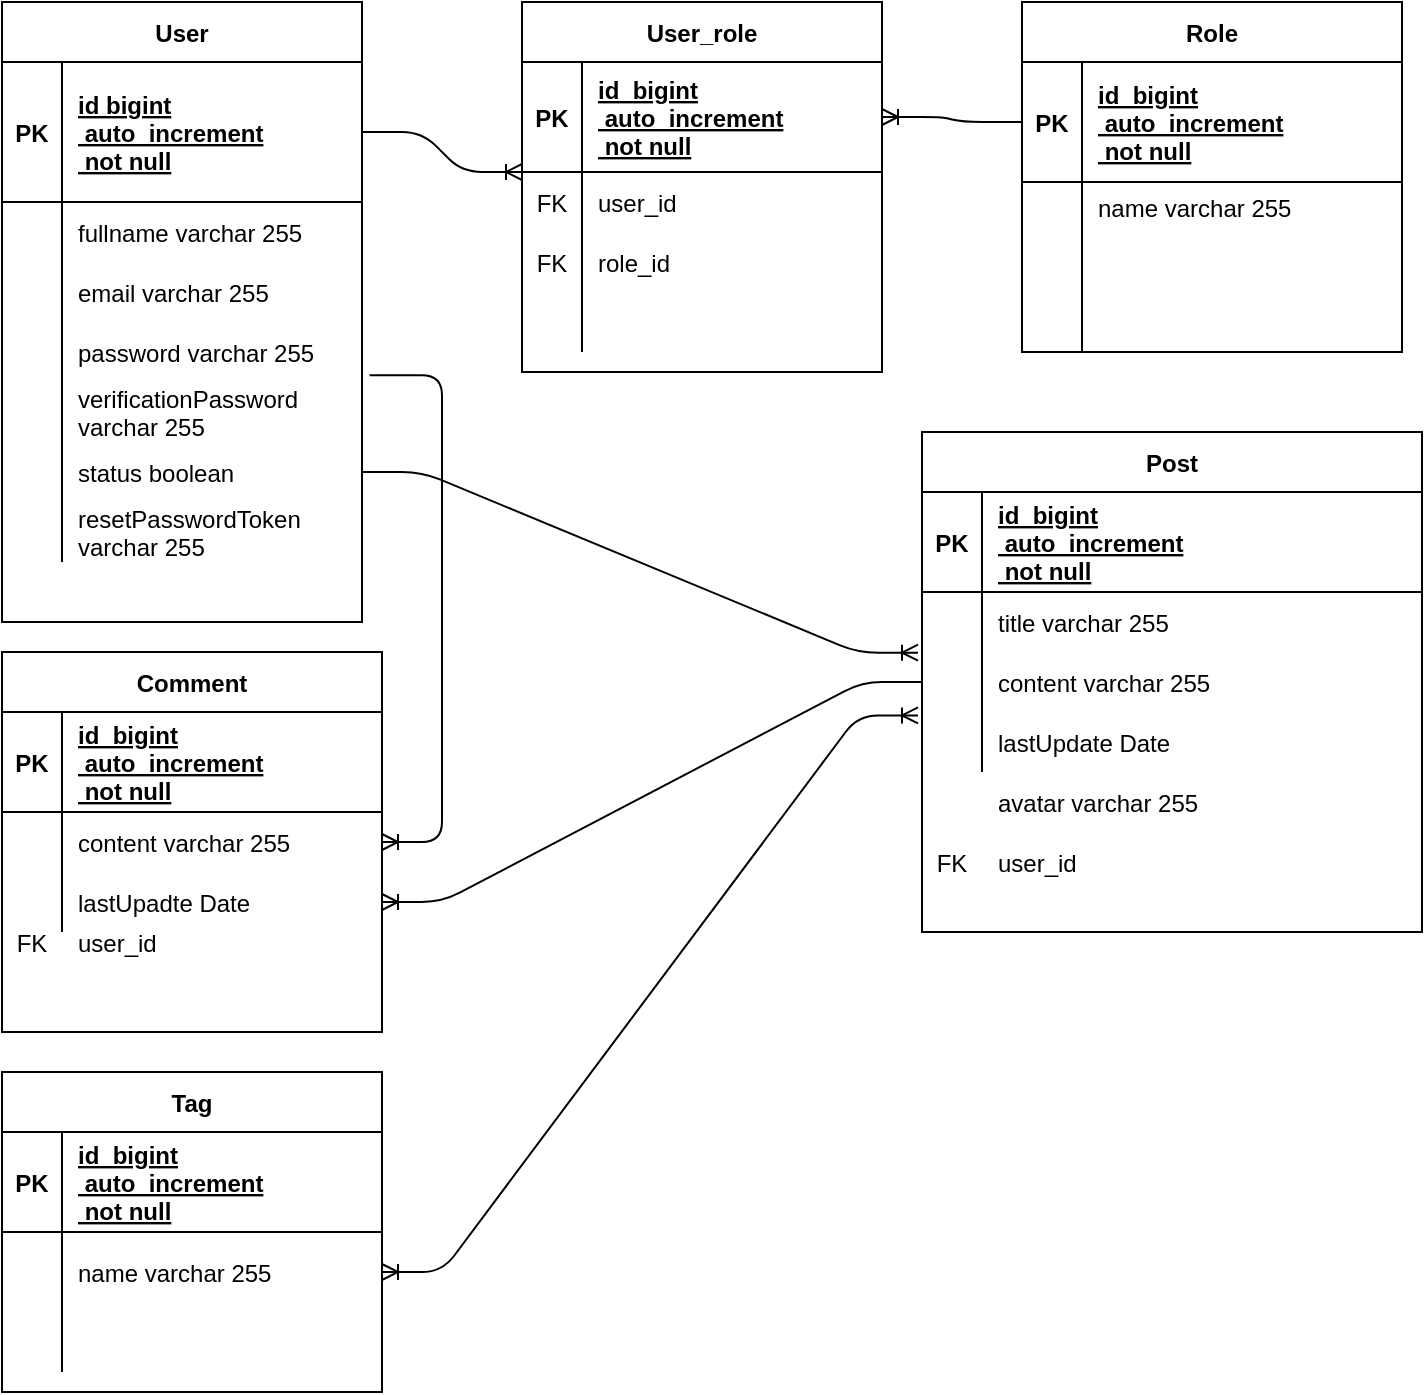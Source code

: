 <mxfile version="14.4.2" type="google"><diagram id="R2lEEEUBdFMjLlhIrx00" name="Page-1"><mxGraphModel dx="931" dy="534" grid="1" gridSize="10" guides="1" tooltips="1" connect="1" arrows="1" fold="1" page="1" pageScale="1" pageWidth="850" pageHeight="1100" math="0" shadow="0" extFonts="Permanent Marker^https://fonts.googleapis.com/css?family=Permanent+Marker"><root><mxCell id="0"/><mxCell id="1" parent="0"/><mxCell id="C-vyLk0tnHw3VtMMgP7b-2" value="Tag" style="shape=table;startSize=30;container=1;collapsible=1;childLayout=tableLayout;fixedRows=1;rowLines=0;fontStyle=1;align=center;resizeLast=1;" parent="1" vertex="1"><mxGeometry x="30" y="560" width="190" height="160" as="geometry"/></mxCell><mxCell id="C-vyLk0tnHw3VtMMgP7b-3" value="" style="shape=partialRectangle;collapsible=0;dropTarget=0;pointerEvents=0;fillColor=none;points=[[0,0.5],[1,0.5]];portConstraint=eastwest;top=0;left=0;right=0;bottom=1;" parent="C-vyLk0tnHw3VtMMgP7b-2" vertex="1"><mxGeometry y="30" width="190" height="50" as="geometry"/></mxCell><mxCell id="C-vyLk0tnHw3VtMMgP7b-4" value="PK" style="shape=partialRectangle;overflow=hidden;connectable=0;fillColor=none;top=0;left=0;bottom=0;right=0;fontStyle=1;" parent="C-vyLk0tnHw3VtMMgP7b-3" vertex="1"><mxGeometry width="30" height="50" as="geometry"/></mxCell><mxCell id="C-vyLk0tnHw3VtMMgP7b-5" value="id  bigint&#10; auto_increment&#10; not null" style="shape=partialRectangle;overflow=hidden;connectable=0;fillColor=none;top=0;left=0;bottom=0;right=0;align=left;spacingLeft=6;fontStyle=5;" parent="C-vyLk0tnHw3VtMMgP7b-3" vertex="1"><mxGeometry x="30" width="160" height="50" as="geometry"/></mxCell><mxCell id="C-vyLk0tnHw3VtMMgP7b-6" value="" style="shape=partialRectangle;collapsible=0;dropTarget=0;pointerEvents=0;fillColor=none;points=[[0,0.5],[1,0.5]];portConstraint=eastwest;top=0;left=0;right=0;bottom=0;" parent="C-vyLk0tnHw3VtMMgP7b-2" vertex="1"><mxGeometry y="80" width="190" height="40" as="geometry"/></mxCell><mxCell id="C-vyLk0tnHw3VtMMgP7b-7" value="" style="shape=partialRectangle;overflow=hidden;connectable=0;fillColor=none;top=0;left=0;bottom=0;right=0;" parent="C-vyLk0tnHw3VtMMgP7b-6" vertex="1"><mxGeometry width="30" height="40" as="geometry"/></mxCell><mxCell id="C-vyLk0tnHw3VtMMgP7b-8" value="name varchar 255" style="shape=partialRectangle;overflow=hidden;connectable=0;fillColor=none;top=0;left=0;bottom=0;right=0;align=left;spacingLeft=6;" parent="C-vyLk0tnHw3VtMMgP7b-6" vertex="1"><mxGeometry x="30" width="160" height="40" as="geometry"/></mxCell><mxCell id="C-vyLk0tnHw3VtMMgP7b-9" value="" style="shape=partialRectangle;collapsible=0;dropTarget=0;pointerEvents=0;fillColor=none;points=[[0,0.5],[1,0.5]];portConstraint=eastwest;top=0;left=0;right=0;bottom=0;" parent="C-vyLk0tnHw3VtMMgP7b-2" vertex="1"><mxGeometry y="120" width="190" height="30" as="geometry"/></mxCell><mxCell id="C-vyLk0tnHw3VtMMgP7b-10" value="" style="shape=partialRectangle;overflow=hidden;connectable=0;fillColor=none;top=0;left=0;bottom=0;right=0;" parent="C-vyLk0tnHw3VtMMgP7b-9" vertex="1"><mxGeometry width="30" height="30" as="geometry"/></mxCell><mxCell id="C-vyLk0tnHw3VtMMgP7b-11" value="" style="shape=partialRectangle;overflow=hidden;connectable=0;fillColor=none;top=0;left=0;bottom=0;right=0;align=left;spacingLeft=6;" parent="C-vyLk0tnHw3VtMMgP7b-9" vertex="1"><mxGeometry x="30" width="160" height="30" as="geometry"/></mxCell><mxCell id="C-vyLk0tnHw3VtMMgP7b-13" value="Post" style="shape=table;startSize=30;container=1;collapsible=1;childLayout=tableLayout;fixedRows=1;rowLines=0;fontStyle=1;align=center;resizeLast=1;" parent="1" vertex="1"><mxGeometry x="490" y="240" width="250" height="250" as="geometry"/></mxCell><mxCell id="C-vyLk0tnHw3VtMMgP7b-14" value="" style="shape=partialRectangle;collapsible=0;dropTarget=0;pointerEvents=0;fillColor=none;points=[[0,0.5],[1,0.5]];portConstraint=eastwest;top=0;left=0;right=0;bottom=1;" parent="C-vyLk0tnHw3VtMMgP7b-13" vertex="1"><mxGeometry y="30" width="250" height="50" as="geometry"/></mxCell><mxCell id="C-vyLk0tnHw3VtMMgP7b-15" value="PK" style="shape=partialRectangle;overflow=hidden;connectable=0;fillColor=none;top=0;left=0;bottom=0;right=0;fontStyle=1;" parent="C-vyLk0tnHw3VtMMgP7b-14" vertex="1"><mxGeometry width="30" height="50" as="geometry"/></mxCell><mxCell id="C-vyLk0tnHw3VtMMgP7b-16" value="id  bigint&#10; auto_increment&#10; not null" style="shape=partialRectangle;overflow=hidden;connectable=0;fillColor=none;top=0;left=0;bottom=0;right=0;align=left;spacingLeft=6;fontStyle=5;" parent="C-vyLk0tnHw3VtMMgP7b-14" vertex="1"><mxGeometry x="30" width="220" height="50" as="geometry"/></mxCell><mxCell id="C-vyLk0tnHw3VtMMgP7b-17" value="" style="shape=partialRectangle;collapsible=0;dropTarget=0;pointerEvents=0;fillColor=none;points=[[0,0.5],[1,0.5]];portConstraint=eastwest;top=0;left=0;right=0;bottom=0;" parent="C-vyLk0tnHw3VtMMgP7b-13" vertex="1"><mxGeometry y="80" width="250" height="30" as="geometry"/></mxCell><mxCell id="C-vyLk0tnHw3VtMMgP7b-18" value="" style="shape=partialRectangle;overflow=hidden;connectable=0;fillColor=none;top=0;left=0;bottom=0;right=0;" parent="C-vyLk0tnHw3VtMMgP7b-17" vertex="1"><mxGeometry width="30" height="30" as="geometry"/></mxCell><mxCell id="C-vyLk0tnHw3VtMMgP7b-19" value="title varchar 255" style="shape=partialRectangle;overflow=hidden;connectable=0;fillColor=none;top=0;left=0;bottom=0;right=0;align=left;spacingLeft=6;" parent="C-vyLk0tnHw3VtMMgP7b-17" vertex="1"><mxGeometry x="30" width="220" height="30" as="geometry"/></mxCell><mxCell id="C-vyLk0tnHw3VtMMgP7b-20" value="" style="shape=partialRectangle;collapsible=0;dropTarget=0;pointerEvents=0;fillColor=none;points=[[0,0.5],[1,0.5]];portConstraint=eastwest;top=0;left=0;right=0;bottom=0;" parent="C-vyLk0tnHw3VtMMgP7b-13" vertex="1"><mxGeometry y="110" width="250" height="30" as="geometry"/></mxCell><mxCell id="C-vyLk0tnHw3VtMMgP7b-21" value="" style="shape=partialRectangle;overflow=hidden;connectable=0;fillColor=none;top=0;left=0;bottom=0;right=0;" parent="C-vyLk0tnHw3VtMMgP7b-20" vertex="1"><mxGeometry width="30" height="30" as="geometry"/></mxCell><mxCell id="C-vyLk0tnHw3VtMMgP7b-22" value="content varchar 255" style="shape=partialRectangle;overflow=hidden;connectable=0;fillColor=none;top=0;left=0;bottom=0;right=0;align=left;spacingLeft=6;" parent="C-vyLk0tnHw3VtMMgP7b-20" vertex="1"><mxGeometry x="30" width="220" height="30" as="geometry"/></mxCell><mxCell id="hGMhoKHe2fAWO667AMDM-72" value="" style="shape=partialRectangle;collapsible=0;dropTarget=0;pointerEvents=0;fillColor=none;points=[[0,0.5],[1,0.5]];portConstraint=eastwest;top=0;left=0;right=0;bottom=0;" parent="C-vyLk0tnHw3VtMMgP7b-13" vertex="1"><mxGeometry y="140" width="250" height="30" as="geometry"/></mxCell><mxCell id="hGMhoKHe2fAWO667AMDM-73" value="" style="shape=partialRectangle;overflow=hidden;connectable=0;fillColor=none;top=0;left=0;bottom=0;right=0;" parent="hGMhoKHe2fAWO667AMDM-72" vertex="1"><mxGeometry width="30" height="30" as="geometry"/></mxCell><mxCell id="hGMhoKHe2fAWO667AMDM-74" value="lastUpdate Date" style="shape=partialRectangle;overflow=hidden;connectable=0;fillColor=none;top=0;left=0;bottom=0;right=0;align=left;spacingLeft=6;" parent="hGMhoKHe2fAWO667AMDM-72" vertex="1"><mxGeometry x="30" width="220" height="30" as="geometry"/></mxCell><mxCell id="hGMhoKHe2fAWO667AMDM-1" value="Comment" style="shape=table;startSize=30;container=1;collapsible=1;childLayout=tableLayout;fixedRows=1;rowLines=0;fontStyle=1;align=center;resizeLast=1;" parent="1" vertex="1"><mxGeometry x="30" y="350" width="190" height="190" as="geometry"><mxRectangle x="70" y="500" width="90" height="30" as="alternateBounds"/></mxGeometry></mxCell><mxCell id="hGMhoKHe2fAWO667AMDM-2" value="" style="shape=partialRectangle;collapsible=0;dropTarget=0;pointerEvents=0;fillColor=none;points=[[0,0.5],[1,0.5]];portConstraint=eastwest;top=0;left=0;right=0;bottom=1;" parent="hGMhoKHe2fAWO667AMDM-1" vertex="1"><mxGeometry y="30" width="190" height="50" as="geometry"/></mxCell><mxCell id="hGMhoKHe2fAWO667AMDM-3" value="PK" style="shape=partialRectangle;overflow=hidden;connectable=0;fillColor=none;top=0;left=0;bottom=0;right=0;fontStyle=1;" parent="hGMhoKHe2fAWO667AMDM-2" vertex="1"><mxGeometry width="30" height="50" as="geometry"/></mxCell><mxCell id="hGMhoKHe2fAWO667AMDM-4" value="id  bigint&#10; auto_increment&#10; not null" style="shape=partialRectangle;overflow=hidden;connectable=0;fillColor=none;top=0;left=0;bottom=0;right=0;align=left;spacingLeft=6;fontStyle=5;" parent="hGMhoKHe2fAWO667AMDM-2" vertex="1"><mxGeometry x="30" width="160" height="50" as="geometry"/></mxCell><mxCell id="hGMhoKHe2fAWO667AMDM-5" value="" style="shape=partialRectangle;collapsible=0;dropTarget=0;pointerEvents=0;fillColor=none;points=[[0,0.5],[1,0.5]];portConstraint=eastwest;top=0;left=0;right=0;bottom=0;" parent="hGMhoKHe2fAWO667AMDM-1" vertex="1"><mxGeometry y="80" width="190" height="30" as="geometry"/></mxCell><mxCell id="hGMhoKHe2fAWO667AMDM-6" value="" style="shape=partialRectangle;overflow=hidden;connectable=0;fillColor=none;top=0;left=0;bottom=0;right=0;" parent="hGMhoKHe2fAWO667AMDM-5" vertex="1"><mxGeometry width="30" height="30" as="geometry"/></mxCell><mxCell id="hGMhoKHe2fAWO667AMDM-7" value="content varchar 255" style="shape=partialRectangle;overflow=hidden;connectable=0;fillColor=none;top=0;left=0;bottom=0;right=0;align=left;spacingLeft=6;" parent="hGMhoKHe2fAWO667AMDM-5" vertex="1"><mxGeometry x="30" width="160" height="30" as="geometry"/></mxCell><mxCell id="hGMhoKHe2fAWO667AMDM-75" value="" style="shape=partialRectangle;collapsible=0;dropTarget=0;pointerEvents=0;fillColor=none;points=[[0,0.5],[1,0.5]];portConstraint=eastwest;top=0;left=0;right=0;bottom=0;" parent="hGMhoKHe2fAWO667AMDM-1" vertex="1"><mxGeometry y="110" width="190" height="30" as="geometry"/></mxCell><mxCell id="hGMhoKHe2fAWO667AMDM-76" value="" style="shape=partialRectangle;overflow=hidden;connectable=0;fillColor=none;top=0;left=0;bottom=0;right=0;" parent="hGMhoKHe2fAWO667AMDM-75" vertex="1"><mxGeometry width="30" height="30" as="geometry"/></mxCell><mxCell id="hGMhoKHe2fAWO667AMDM-77" value="lastUpadte Date" style="shape=partialRectangle;overflow=hidden;connectable=0;fillColor=none;top=0;left=0;bottom=0;right=0;align=left;spacingLeft=6;" parent="hGMhoKHe2fAWO667AMDM-75" vertex="1"><mxGeometry x="30" width="160" height="30" as="geometry"/></mxCell><mxCell id="hGMhoKHe2fAWO667AMDM-8" value="Role" style="shape=table;startSize=30;container=1;collapsible=1;childLayout=tableLayout;fixedRows=1;rowLines=0;fontStyle=1;align=center;resizeLast=1;" parent="1" vertex="1"><mxGeometry x="540" y="25" width="190" height="175" as="geometry"/></mxCell><mxCell id="hGMhoKHe2fAWO667AMDM-9" value="" style="shape=partialRectangle;collapsible=0;dropTarget=0;pointerEvents=0;fillColor=none;top=0;left=0;bottom=1;right=0;points=[[0,0.5],[1,0.5]];portConstraint=eastwest;" parent="hGMhoKHe2fAWO667AMDM-8" vertex="1"><mxGeometry y="30" width="190" height="60" as="geometry"/></mxCell><mxCell id="hGMhoKHe2fAWO667AMDM-10" value="PK" style="shape=partialRectangle;connectable=0;fillColor=none;top=0;left=0;bottom=0;right=0;fontStyle=1;overflow=hidden;" parent="hGMhoKHe2fAWO667AMDM-9" vertex="1"><mxGeometry width="30" height="60" as="geometry"/></mxCell><mxCell id="hGMhoKHe2fAWO667AMDM-11" value="id  bigint&#10; auto_increment&#10; not null" style="shape=partialRectangle;connectable=0;fillColor=none;top=0;left=0;bottom=0;right=0;align=left;spacingLeft=6;fontStyle=5;overflow=hidden;" parent="hGMhoKHe2fAWO667AMDM-9" vertex="1"><mxGeometry x="30" width="160" height="60" as="geometry"/></mxCell><mxCell id="hGMhoKHe2fAWO667AMDM-12" value="" style="shape=partialRectangle;collapsible=0;dropTarget=0;pointerEvents=0;fillColor=none;top=0;left=0;bottom=0;right=0;points=[[0,0.5],[1,0.5]];portConstraint=eastwest;" parent="hGMhoKHe2fAWO667AMDM-8" vertex="1"><mxGeometry y="90" width="190" height="25" as="geometry"/></mxCell><mxCell id="hGMhoKHe2fAWO667AMDM-13" value="" style="shape=partialRectangle;connectable=0;fillColor=none;top=0;left=0;bottom=0;right=0;editable=1;overflow=hidden;" parent="hGMhoKHe2fAWO667AMDM-12" vertex="1"><mxGeometry width="30" height="25" as="geometry"/></mxCell><mxCell id="hGMhoKHe2fAWO667AMDM-14" value="name varchar 255" style="shape=partialRectangle;connectable=0;fillColor=none;top=0;left=0;bottom=0;right=0;align=left;spacingLeft=6;overflow=hidden;" parent="hGMhoKHe2fAWO667AMDM-12" vertex="1"><mxGeometry x="30" width="160" height="25" as="geometry"/></mxCell><mxCell id="hGMhoKHe2fAWO667AMDM-15" value="" style="shape=partialRectangle;collapsible=0;dropTarget=0;pointerEvents=0;fillColor=none;top=0;left=0;bottom=0;right=0;points=[[0,0.5],[1,0.5]];portConstraint=eastwest;" parent="hGMhoKHe2fAWO667AMDM-8" vertex="1"><mxGeometry y="115" width="190" height="30" as="geometry"/></mxCell><mxCell id="hGMhoKHe2fAWO667AMDM-16" value="" style="shape=partialRectangle;connectable=0;fillColor=none;top=0;left=0;bottom=0;right=0;editable=1;overflow=hidden;" parent="hGMhoKHe2fAWO667AMDM-15" vertex="1"><mxGeometry width="30" height="30" as="geometry"/></mxCell><mxCell id="hGMhoKHe2fAWO667AMDM-17" value="" style="shape=partialRectangle;connectable=0;fillColor=none;top=0;left=0;bottom=0;right=0;align=left;spacingLeft=6;overflow=hidden;" parent="hGMhoKHe2fAWO667AMDM-15" vertex="1"><mxGeometry x="30" width="160" height="30" as="geometry"/></mxCell><mxCell id="hGMhoKHe2fAWO667AMDM-18" value="" style="shape=partialRectangle;collapsible=0;dropTarget=0;pointerEvents=0;fillColor=none;top=0;left=0;bottom=0;right=0;points=[[0,0.5],[1,0.5]];portConstraint=eastwest;" parent="hGMhoKHe2fAWO667AMDM-8" vertex="1"><mxGeometry y="145" width="190" height="30" as="geometry"/></mxCell><mxCell id="hGMhoKHe2fAWO667AMDM-19" value="" style="shape=partialRectangle;connectable=0;fillColor=none;top=0;left=0;bottom=0;right=0;editable=1;overflow=hidden;" parent="hGMhoKHe2fAWO667AMDM-18" vertex="1"><mxGeometry width="30" height="30" as="geometry"/></mxCell><mxCell id="hGMhoKHe2fAWO667AMDM-20" value="" style="shape=partialRectangle;connectable=0;fillColor=none;top=0;left=0;bottom=0;right=0;align=left;spacingLeft=6;overflow=hidden;" parent="hGMhoKHe2fAWO667AMDM-18" vertex="1"><mxGeometry x="30" width="160" height="30" as="geometry"/></mxCell><mxCell id="hGMhoKHe2fAWO667AMDM-21" value="User" style="shape=table;startSize=30;container=1;collapsible=1;childLayout=tableLayout;fixedRows=1;rowLines=0;fontStyle=1;align=center;resizeLast=1;" parent="1" vertex="1"><mxGeometry x="30" y="25" width="180" height="310" as="geometry"/></mxCell><mxCell id="hGMhoKHe2fAWO667AMDM-22" value="" style="shape=partialRectangle;collapsible=0;dropTarget=0;pointerEvents=0;fillColor=none;top=0;left=0;bottom=1;right=0;points=[[0,0.5],[1,0.5]];portConstraint=eastwest;" parent="hGMhoKHe2fAWO667AMDM-21" vertex="1"><mxGeometry y="30" width="180" height="70" as="geometry"/></mxCell><mxCell id="hGMhoKHe2fAWO667AMDM-23" value="PK" style="shape=partialRectangle;connectable=0;fillColor=none;top=0;left=0;bottom=0;right=0;fontStyle=1;overflow=hidden;" parent="hGMhoKHe2fAWO667AMDM-22" vertex="1"><mxGeometry width="30" height="70" as="geometry"/></mxCell><mxCell id="hGMhoKHe2fAWO667AMDM-24" value="id bigint&#10; auto_increment&#10; not null" style="shape=partialRectangle;connectable=0;fillColor=none;top=0;left=0;bottom=0;right=0;align=left;spacingLeft=6;fontStyle=5;overflow=hidden;" parent="hGMhoKHe2fAWO667AMDM-22" vertex="1"><mxGeometry x="30" width="150" height="70" as="geometry"/></mxCell><mxCell id="hGMhoKHe2fAWO667AMDM-25" value="" style="shape=partialRectangle;collapsible=0;dropTarget=0;pointerEvents=0;fillColor=none;top=0;left=0;bottom=0;right=0;points=[[0,0.5],[1,0.5]];portConstraint=eastwest;" parent="hGMhoKHe2fAWO667AMDM-21" vertex="1"><mxGeometry y="100" width="180" height="30" as="geometry"/></mxCell><mxCell id="hGMhoKHe2fAWO667AMDM-26" value="" style="shape=partialRectangle;connectable=0;fillColor=none;top=0;left=0;bottom=0;right=0;editable=1;overflow=hidden;" parent="hGMhoKHe2fAWO667AMDM-25" vertex="1"><mxGeometry width="30" height="30" as="geometry"/></mxCell><mxCell id="hGMhoKHe2fAWO667AMDM-27" value="fullname varchar 255" style="shape=partialRectangle;connectable=0;fillColor=none;top=0;left=0;bottom=0;right=0;align=left;spacingLeft=6;overflow=hidden;" parent="hGMhoKHe2fAWO667AMDM-25" vertex="1"><mxGeometry x="30" width="150" height="30" as="geometry"/></mxCell><mxCell id="hGMhoKHe2fAWO667AMDM-28" value="" style="shape=partialRectangle;collapsible=0;dropTarget=0;pointerEvents=0;fillColor=none;top=0;left=0;bottom=0;right=0;points=[[0,0.5],[1,0.5]];portConstraint=eastwest;" parent="hGMhoKHe2fAWO667AMDM-21" vertex="1"><mxGeometry y="130" width="180" height="30" as="geometry"/></mxCell><mxCell id="hGMhoKHe2fAWO667AMDM-29" value="" style="shape=partialRectangle;connectable=0;fillColor=none;top=0;left=0;bottom=0;right=0;editable=1;overflow=hidden;" parent="hGMhoKHe2fAWO667AMDM-28" vertex="1"><mxGeometry width="30" height="30" as="geometry"/></mxCell><mxCell id="hGMhoKHe2fAWO667AMDM-30" value="email varchar 255" style="shape=partialRectangle;connectable=0;fillColor=none;top=0;left=0;bottom=0;right=0;align=left;spacingLeft=6;overflow=hidden;" parent="hGMhoKHe2fAWO667AMDM-28" vertex="1"><mxGeometry x="30" width="150" height="30" as="geometry"/></mxCell><mxCell id="hGMhoKHe2fAWO667AMDM-31" value="" style="shape=partialRectangle;collapsible=0;dropTarget=0;pointerEvents=0;fillColor=none;top=0;left=0;bottom=0;right=0;points=[[0,0.5],[1,0.5]];portConstraint=eastwest;" parent="hGMhoKHe2fAWO667AMDM-21" vertex="1"><mxGeometry y="160" width="180" height="30" as="geometry"/></mxCell><mxCell id="hGMhoKHe2fAWO667AMDM-32" value="" style="shape=partialRectangle;connectable=0;fillColor=none;top=0;left=0;bottom=0;right=0;editable=1;overflow=hidden;" parent="hGMhoKHe2fAWO667AMDM-31" vertex="1"><mxGeometry width="30" height="30" as="geometry"/></mxCell><mxCell id="hGMhoKHe2fAWO667AMDM-33" value="password varchar 255" style="shape=partialRectangle;connectable=0;fillColor=none;top=0;left=0;bottom=0;right=0;align=left;spacingLeft=6;overflow=hidden;" parent="hGMhoKHe2fAWO667AMDM-31" vertex="1"><mxGeometry x="30" width="150" height="30" as="geometry"/></mxCell><mxCell id="hGMhoKHe2fAWO667AMDM-50" value="" style="shape=partialRectangle;collapsible=0;dropTarget=0;pointerEvents=0;fillColor=none;top=0;left=0;bottom=0;right=0;points=[[0,0.5],[1,0.5]];portConstraint=eastwest;" parent="hGMhoKHe2fAWO667AMDM-21" vertex="1"><mxGeometry y="190" width="180" height="30" as="geometry"/></mxCell><mxCell id="hGMhoKHe2fAWO667AMDM-51" value="" style="shape=partialRectangle;connectable=0;fillColor=none;top=0;left=0;bottom=0;right=0;editable=1;overflow=hidden;" parent="hGMhoKHe2fAWO667AMDM-50" vertex="1"><mxGeometry width="30" height="30" as="geometry"/></mxCell><mxCell id="hGMhoKHe2fAWO667AMDM-52" value="verificationPassword &#10;varchar 255" style="shape=partialRectangle;connectable=0;fillColor=none;top=0;left=0;bottom=0;right=0;align=left;spacingLeft=6;overflow=hidden;" parent="hGMhoKHe2fAWO667AMDM-50" vertex="1"><mxGeometry x="30" width="150" height="30" as="geometry"/></mxCell><mxCell id="hGMhoKHe2fAWO667AMDM-54" value="" style="shape=partialRectangle;collapsible=0;dropTarget=0;pointerEvents=0;fillColor=none;top=0;left=0;bottom=0;right=0;points=[[0,0.5],[1,0.5]];portConstraint=eastwest;" parent="hGMhoKHe2fAWO667AMDM-21" vertex="1"><mxGeometry y="220" width="180" height="30" as="geometry"/></mxCell><mxCell id="hGMhoKHe2fAWO667AMDM-55" value="" style="shape=partialRectangle;connectable=0;fillColor=none;top=0;left=0;bottom=0;right=0;editable=1;overflow=hidden;" parent="hGMhoKHe2fAWO667AMDM-54" vertex="1"><mxGeometry width="30" height="30" as="geometry"/></mxCell><mxCell id="hGMhoKHe2fAWO667AMDM-56" value="status boolean" style="shape=partialRectangle;connectable=0;fillColor=none;top=0;left=0;bottom=0;right=0;align=left;spacingLeft=6;overflow=hidden;" parent="hGMhoKHe2fAWO667AMDM-54" vertex="1"><mxGeometry x="30" width="150" height="30" as="geometry"/></mxCell><mxCell id="hGMhoKHe2fAWO667AMDM-85" value="" style="shape=partialRectangle;collapsible=0;dropTarget=0;pointerEvents=0;fillColor=none;top=0;left=0;bottom=0;right=0;points=[[0,0.5],[1,0.5]];portConstraint=eastwest;" parent="hGMhoKHe2fAWO667AMDM-21" vertex="1"><mxGeometry y="250" width="180" height="30" as="geometry"/></mxCell><mxCell id="hGMhoKHe2fAWO667AMDM-86" value="" style="shape=partialRectangle;connectable=0;fillColor=none;top=0;left=0;bottom=0;right=0;editable=1;overflow=hidden;" parent="hGMhoKHe2fAWO667AMDM-85" vertex="1"><mxGeometry width="30" height="30" as="geometry"/></mxCell><mxCell id="hGMhoKHe2fAWO667AMDM-87" value="resetPasswordToken &#10;varchar 255" style="shape=partialRectangle;connectable=0;fillColor=none;top=0;left=0;bottom=0;right=0;align=left;spacingLeft=6;overflow=hidden;" parent="hGMhoKHe2fAWO667AMDM-85" vertex="1"><mxGeometry x="30" width="150" height="30" as="geometry"/></mxCell><mxCell id="hGMhoKHe2fAWO667AMDM-57" value="User_role" style="shape=table;startSize=30;container=1;collapsible=1;childLayout=tableLayout;fixedRows=1;rowLines=0;fontStyle=1;align=center;resizeLast=1;" parent="1" vertex="1"><mxGeometry x="290" y="25" width="180" height="185" as="geometry"/></mxCell><mxCell id="hGMhoKHe2fAWO667AMDM-58" value="" style="shape=partialRectangle;collapsible=0;dropTarget=0;pointerEvents=0;fillColor=none;top=0;left=0;bottom=1;right=0;points=[[0,0.5],[1,0.5]];portConstraint=eastwest;" parent="hGMhoKHe2fAWO667AMDM-57" vertex="1"><mxGeometry y="30" width="180" height="55" as="geometry"/></mxCell><mxCell id="hGMhoKHe2fAWO667AMDM-59" value="PK" style="shape=partialRectangle;connectable=0;fillColor=none;top=0;left=0;bottom=0;right=0;fontStyle=1;overflow=hidden;" parent="hGMhoKHe2fAWO667AMDM-58" vertex="1"><mxGeometry width="30" height="55" as="geometry"/></mxCell><mxCell id="hGMhoKHe2fAWO667AMDM-60" value="id  bigint&#10; auto_increment&#10; not null" style="shape=partialRectangle;connectable=0;fillColor=none;top=0;left=0;bottom=0;right=0;align=left;spacingLeft=6;fontStyle=5;overflow=hidden;" parent="hGMhoKHe2fAWO667AMDM-58" vertex="1"><mxGeometry x="30" width="150" height="55" as="geometry"/></mxCell><mxCell id="hGMhoKHe2fAWO667AMDM-61" value="" style="shape=partialRectangle;collapsible=0;dropTarget=0;pointerEvents=0;fillColor=none;top=0;left=0;bottom=0;right=0;points=[[0,0.5],[1,0.5]];portConstraint=eastwest;" parent="hGMhoKHe2fAWO667AMDM-57" vertex="1"><mxGeometry y="85" width="180" height="30" as="geometry"/></mxCell><mxCell id="hGMhoKHe2fAWO667AMDM-62" value="FK" style="shape=partialRectangle;connectable=0;fillColor=none;top=0;left=0;bottom=0;right=0;editable=1;overflow=hidden;" parent="hGMhoKHe2fAWO667AMDM-61" vertex="1"><mxGeometry width="30" height="30" as="geometry"/></mxCell><mxCell id="hGMhoKHe2fAWO667AMDM-63" value="user_id" style="shape=partialRectangle;connectable=0;fillColor=none;top=0;left=0;bottom=0;right=0;align=left;spacingLeft=6;overflow=hidden;" parent="hGMhoKHe2fAWO667AMDM-61" vertex="1"><mxGeometry x="30" width="150" height="30" as="geometry"/></mxCell><mxCell id="hGMhoKHe2fAWO667AMDM-64" value="" style="shape=partialRectangle;collapsible=0;dropTarget=0;pointerEvents=0;fillColor=none;top=0;left=0;bottom=0;right=0;points=[[0,0.5],[1,0.5]];portConstraint=eastwest;" parent="hGMhoKHe2fAWO667AMDM-57" vertex="1"><mxGeometry y="115" width="180" height="30" as="geometry"/></mxCell><mxCell id="hGMhoKHe2fAWO667AMDM-65" value="FK" style="shape=partialRectangle;connectable=0;fillColor=none;top=0;left=0;bottom=0;right=0;editable=1;overflow=hidden;" parent="hGMhoKHe2fAWO667AMDM-64" vertex="1"><mxGeometry width="30" height="30" as="geometry"/></mxCell><mxCell id="hGMhoKHe2fAWO667AMDM-66" value="role_id" style="shape=partialRectangle;connectable=0;fillColor=none;top=0;left=0;bottom=0;right=0;align=left;spacingLeft=6;overflow=hidden;" parent="hGMhoKHe2fAWO667AMDM-64" vertex="1"><mxGeometry x="30" width="150" height="30" as="geometry"/></mxCell><mxCell id="hGMhoKHe2fAWO667AMDM-67" value="" style="shape=partialRectangle;collapsible=0;dropTarget=0;pointerEvents=0;fillColor=none;top=0;left=0;bottom=0;right=0;points=[[0,0.5],[1,0.5]];portConstraint=eastwest;" parent="hGMhoKHe2fAWO667AMDM-57" vertex="1"><mxGeometry y="145" width="180" height="30" as="geometry"/></mxCell><mxCell id="hGMhoKHe2fAWO667AMDM-68" value="" style="shape=partialRectangle;connectable=0;fillColor=none;top=0;left=0;bottom=0;right=0;editable=1;overflow=hidden;" parent="hGMhoKHe2fAWO667AMDM-67" vertex="1"><mxGeometry width="30" height="30" as="geometry"/></mxCell><mxCell id="hGMhoKHe2fAWO667AMDM-69" value="" style="shape=partialRectangle;connectable=0;fillColor=none;top=0;left=0;bottom=0;right=0;align=left;spacingLeft=6;overflow=hidden;" parent="hGMhoKHe2fAWO667AMDM-67" vertex="1"><mxGeometry x="30" width="150" height="30" as="geometry"/></mxCell><mxCell id="hGMhoKHe2fAWO667AMDM-70" value="" style="edgeStyle=entityRelationEdgeStyle;fontSize=12;html=1;endArrow=ERoneToMany;exitX=1;exitY=0.5;exitDx=0;exitDy=0;" parent="1" source="hGMhoKHe2fAWO667AMDM-22" edge="1"><mxGeometry width="100" height="100" relative="1" as="geometry"><mxPoint x="310" y="260" as="sourcePoint"/><mxPoint x="290" y="110" as="targetPoint"/></mxGeometry></mxCell><mxCell id="hGMhoKHe2fAWO667AMDM-71" value="" style="edgeStyle=entityRelationEdgeStyle;fontSize=12;html=1;endArrow=ERoneToMany;entryX=1;entryY=0.5;entryDx=0;entryDy=0;exitX=0;exitY=0.5;exitDx=0;exitDy=0;" parent="1" source="hGMhoKHe2fAWO667AMDM-9" target="hGMhoKHe2fAWO667AMDM-58" edge="1"><mxGeometry width="100" height="100" relative="1" as="geometry"><mxPoint x="500" y="60" as="sourcePoint"/><mxPoint x="410" y="160" as="targetPoint"/></mxGeometry></mxCell><mxCell id="hGMhoKHe2fAWO667AMDM-78" value="" style="edgeStyle=entityRelationEdgeStyle;fontSize=12;html=1;endArrow=ERoneToMany;startArrow=ERoneToMany;exitX=1;exitY=0.5;exitDx=0;exitDy=0;entryX=-0.008;entryY=0.058;entryDx=0;entryDy=0;entryPerimeter=0;" parent="1" source="C-vyLk0tnHw3VtMMgP7b-6" target="hGMhoKHe2fAWO667AMDM-72" edge="1"><mxGeometry width="100" height="100" relative="1" as="geometry"><mxPoint x="310" y="500" as="sourcePoint"/><mxPoint x="410" y="400" as="targetPoint"/></mxGeometry></mxCell><mxCell id="hGMhoKHe2fAWO667AMDM-79" value="" style="edgeStyle=entityRelationEdgeStyle;fontSize=12;html=1;endArrow=ERoneToMany;exitX=0;exitY=0.5;exitDx=0;exitDy=0;entryX=1;entryY=0.5;entryDx=0;entryDy=0;" parent="1" source="C-vyLk0tnHw3VtMMgP7b-20" target="hGMhoKHe2fAWO667AMDM-75" edge="1"><mxGeometry width="100" height="100" relative="1" as="geometry"><mxPoint x="310" y="380" as="sourcePoint"/><mxPoint x="410" y="280" as="targetPoint"/></mxGeometry></mxCell><mxCell id="hGMhoKHe2fAWO667AMDM-80" value="" style="edgeStyle=entityRelationEdgeStyle;fontSize=12;html=1;endArrow=ERoneToMany;exitX=1;exitY=0.5;exitDx=0;exitDy=0;entryX=-0.008;entryY=0.012;entryDx=0;entryDy=0;entryPerimeter=0;" parent="1" source="hGMhoKHe2fAWO667AMDM-54" target="C-vyLk0tnHw3VtMMgP7b-20" edge="1"><mxGeometry width="100" height="100" relative="1" as="geometry"><mxPoint x="310" y="380" as="sourcePoint"/><mxPoint x="410" y="280" as="targetPoint"/></mxGeometry></mxCell><mxCell id="hGMhoKHe2fAWO667AMDM-84" value="" style="edgeStyle=entityRelationEdgeStyle;fontSize=12;html=1;endArrow=ERoneToMany;exitX=1.021;exitY=-0.113;exitDx=0;exitDy=0;exitPerimeter=0;" parent="1" source="hGMhoKHe2fAWO667AMDM-50" target="hGMhoKHe2fAWO667AMDM-1" edge="1"><mxGeometry width="100" height="100" relative="1" as="geometry"><mxPoint x="240" y="390" as="sourcePoint"/><mxPoint x="340" y="290" as="targetPoint"/></mxGeometry></mxCell><mxCell id="4R7lxlfuoayBgDY7HITt-1" value="avatar varchar 255" style="shape=partialRectangle;overflow=hidden;connectable=0;fillColor=none;top=0;left=0;bottom=0;right=0;align=left;spacingLeft=6;" parent="1" vertex="1"><mxGeometry x="520" y="410" width="220" height="30" as="geometry"/></mxCell><mxCell id="yQhlt_9BXJjJyLNT12Fz-3" value="user_id" style="shape=partialRectangle;overflow=hidden;connectable=0;fillColor=none;top=0;left=0;bottom=0;right=0;align=left;spacingLeft=6;" vertex="1" parent="1"><mxGeometry x="520" y="440" width="220" height="30" as="geometry"/></mxCell><mxCell id="yQhlt_9BXJjJyLNT12Fz-4" value="FK" style="shape=partialRectangle;overflow=hidden;connectable=0;fillColor=none;top=0;left=0;bottom=0;right=0;" vertex="1" parent="1"><mxGeometry x="490" y="440" width="30" height="30" as="geometry"/></mxCell><mxCell id="yQhlt_9BXJjJyLNT12Fz-5" value="user_id" style="shape=partialRectangle;overflow=hidden;connectable=0;fillColor=none;top=0;left=0;bottom=0;right=0;align=left;spacingLeft=6;" vertex="1" parent="1"><mxGeometry x="60" y="480" width="220" height="30" as="geometry"/></mxCell><mxCell id="yQhlt_9BXJjJyLNT12Fz-6" value="FK" style="shape=partialRectangle;overflow=hidden;connectable=0;fillColor=none;top=0;left=0;bottom=0;right=0;" vertex="1" parent="1"><mxGeometry x="30" y="480" width="30" height="30" as="geometry"/></mxCell></root></mxGraphModel></diagram></mxfile>